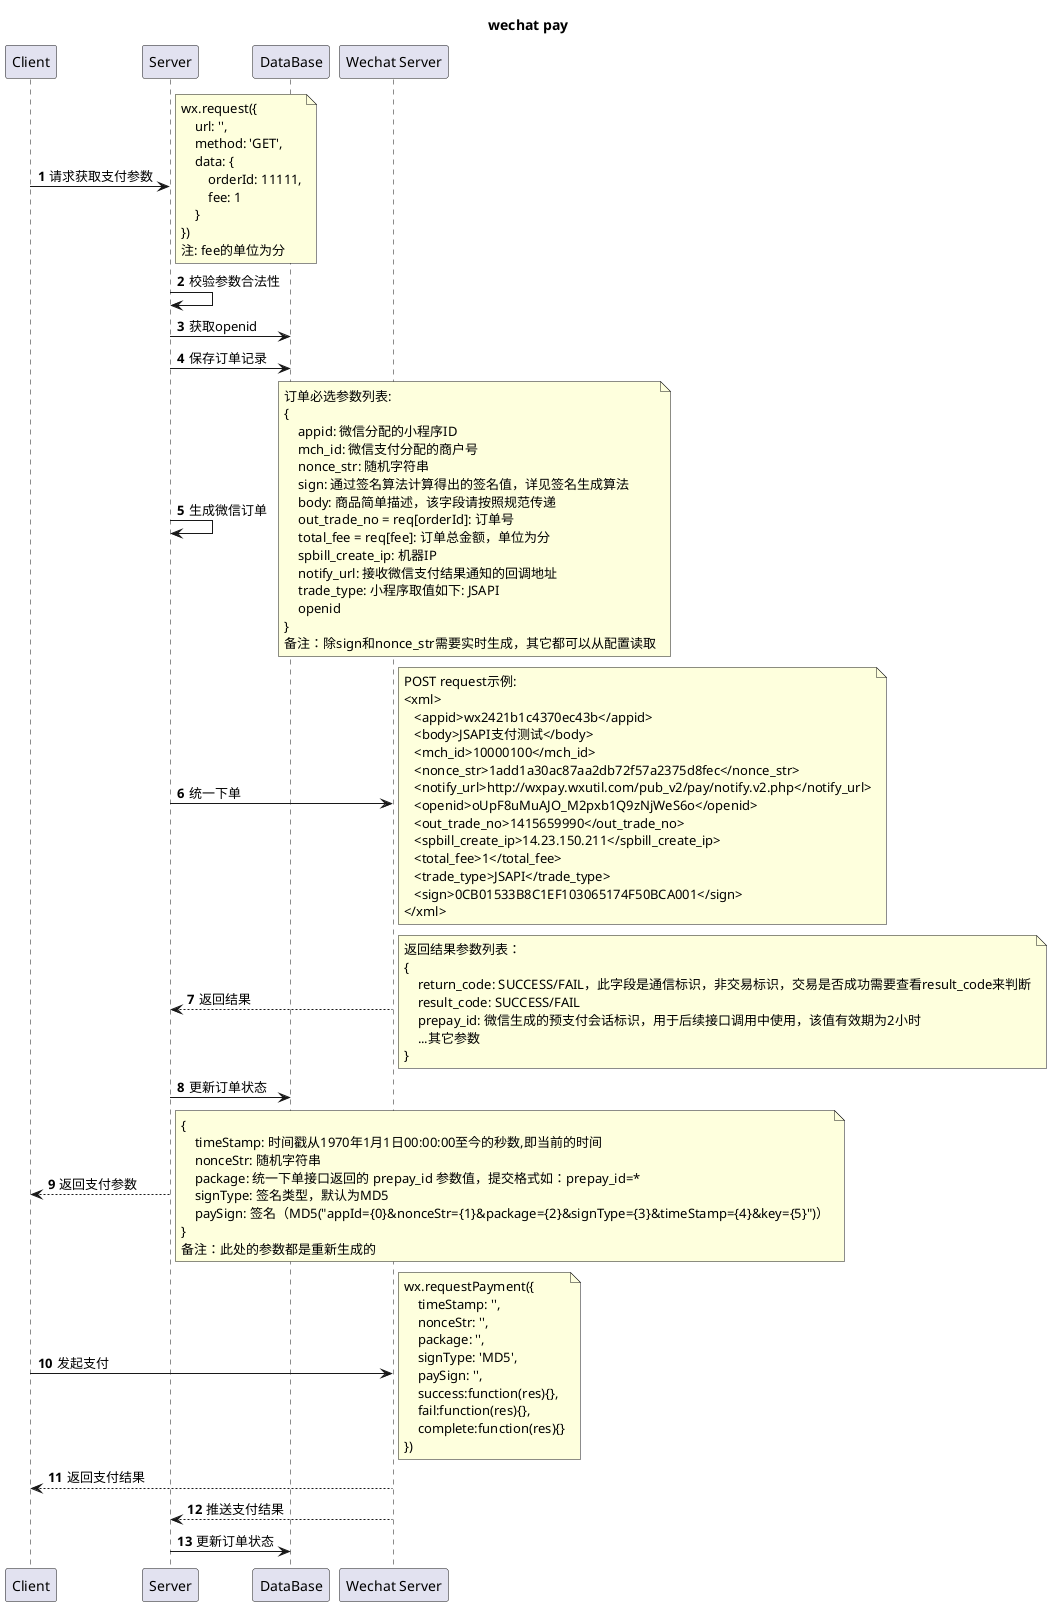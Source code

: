 @startuml
autonumber
title wechat pay
participant "Client" as client
participant "Server" as server
participant "DataBase" as db
participant "Wechat Server" as wx

client -> server: 请求获取支付参数
note right
    wx.request({
        url: '',
        method: 'GET',
        data: {
            orderId: 11111,
            fee: 1
        }
    })
    注: fee的单位为分
end note
server -> server: 校验参数合法性
server -> db: 获取openid
server -> db: 保存订单记录
server -> server: 生成微信订单
note right
订单必选参数列表:
{
    appid: 微信分配的小程序ID
    mch_id: 微信支付分配的商户号
    nonce_str: 随机字符串
    sign: 通过签名算法计算得出的签名值，详见签名生成算法
    body: 商品简单描述，该字段请按照规范传递
    out_trade_no = req[orderId]: 订单号
    total_fee = req[fee]: 订单总金额，单位为分
    spbill_create_ip: 机器IP
    notify_url: 接收微信支付结果通知的回调地址
    trade_type: 小程序取值如下: JSAPI
    openid
}
备注：除sign和nonce_str需要实时生成，其它都可以从配置读取
end note
server -> wx: 统一下单
note right
POST request示例:
<xml>
   <appid>wx2421b1c4370ec43b</appid>
   <body>JSAPI支付测试</body>
   <mch_id>10000100</mch_id>
   <nonce_str>1add1a30ac87aa2db72f57a2375d8fec</nonce_str>
   <notify_url>http://wxpay.wxutil.com/pub_v2/pay/notify.v2.php</notify_url>
   <openid>oUpF8uMuAJO_M2pxb1Q9zNjWeS6o</openid>
   <out_trade_no>1415659990</out_trade_no>
   <spbill_create_ip>14.23.150.211</spbill_create_ip>
   <total_fee>1</total_fee>
   <trade_type>JSAPI</trade_type>
   <sign>0CB01533B8C1EF103065174F50BCA001</sign>
</xml>
end note
wx --> server: 返回结果
note right
返回结果参数列表：
{
    return_code: SUCCESS/FAIL，此字段是通信标识，非交易标识，交易是否成功需要查看result_code来判断
    result_code: SUCCESS/FAIL
    prepay_id: 微信生成的预支付会话标识，用于后续接口调用中使用，该值有效期为2小时
    ...其它参数
}
end note
server -> db: 更新订单状态
server --> client: 返回支付参数
note right
{
    timeStamp: 时间戳从1970年1月1日00:00:00至今的秒数,即当前的时间
    nonceStr: 随机字符串
    package: 统一下单接口返回的 prepay_id 参数值，提交格式如：prepay_id=*
    signType: 签名类型，默认为MD5
    paySign: 签名（MD5("appId={0}&nonceStr={1}&package={2}&signType={3}&timeStamp={4}&key={5}")）
}
备注：此处的参数都是重新生成的
end note
client -> wx: 发起支付
note right
wx.requestPayment({
    timeStamp: '',
    nonceStr: '',
    package: '',
    signType: 'MD5',
    paySign: '',
    success:function(res){},
    fail:function(res){},
    complete:function(res){}
})
end note
wx --> client: 返回支付结果
wx --> server: 推送支付结果
server -> db: 更新订单状态
@enduml